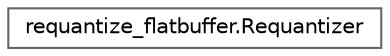 digraph "Graphical Class Hierarchy"
{
 // LATEX_PDF_SIZE
  bgcolor="transparent";
  edge [fontname=Helvetica,fontsize=10,labelfontname=Helvetica,labelfontsize=10];
  node [fontname=Helvetica,fontsize=10,shape=box,height=0.2,width=0.4];
  rankdir="LR";
  Node0 [id="Node000000",label="requantize_flatbuffer.Requantizer",height=0.2,width=0.4,color="grey40", fillcolor="white", style="filled",URL="$classrequantize__flatbuffer_1_1_requantizer.html",tooltip=" "];
}
